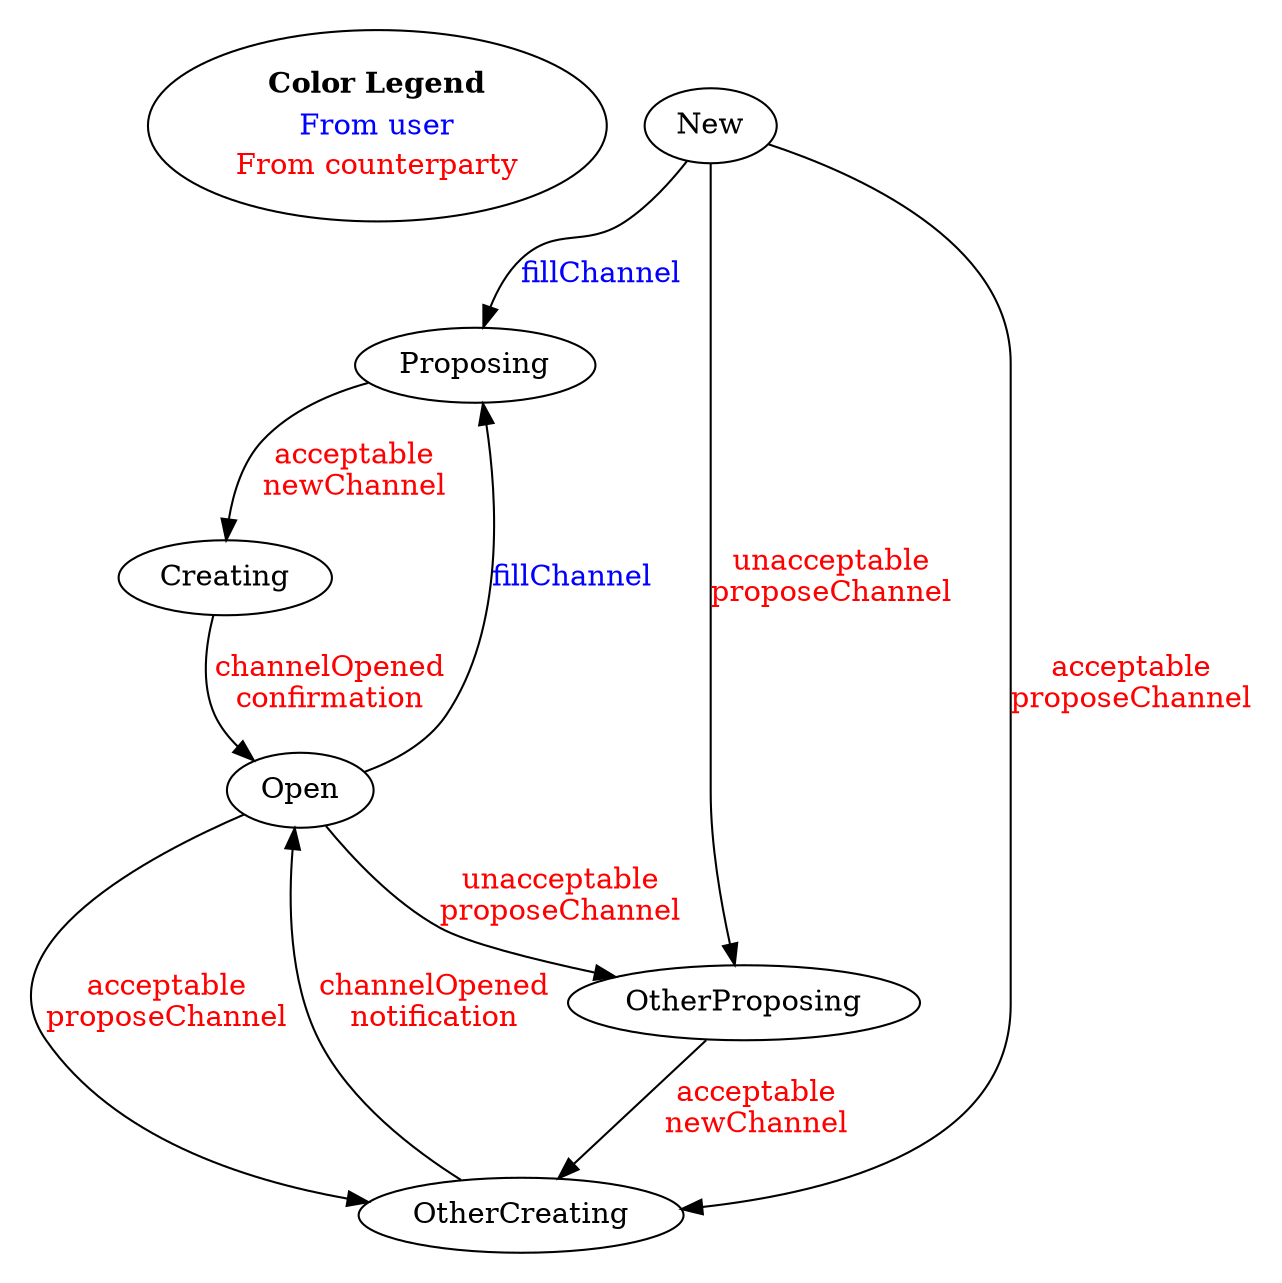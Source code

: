 // command to render: dot state_machine.dot -Tsvg -o state_machine.svg
digraph G {
    pad=0.2
    
    Legend [ label=<
        <table border="0" cellpadding="2" cellspacing="0" cellborder="0">
        <tr>
        <td colspan="4"><b>Color Legend</b></td>
        </tr>
        <tr>
        <td><font color="blue">From user</font></td>
        </tr>
        <tr>
        <td><font color="red">From counterparty</font></td>
        </tr>
        </table>
    >];

    
        New -> Proposing [ label="fillChannel", fontcolor="blue"];
        New -> OtherProposing [ label="unacceptable\nproposeChannel", fontcolor="red" ];
        New -> OtherCreating [ label="acceptable\nproposeChannel", fontcolor="red" ];
        OtherProposing -> OtherCreating [ label="acceptable\nnewChannel", fontcolor="red" ];
        Proposing -> Creating [ label="acceptable\nnewChannel", fontcolor="red" ];
        OtherCreating -> Open [ label="channelOpened\nnotification", fontcolor="red" ];
        Creating -> Open [ label="channelOpened\nconfirmation", fontcolor="red" ];
        Open -> OtherProposing [ label="unacceptable\nproposeChannel", fontcolor="red" ];
        Open -> OtherCreating [ label="acceptable\nproposeChannel", fontcolor="red" ];
        Open -> Proposing [ label="fillChannel", fontcolor="blue" ];
}